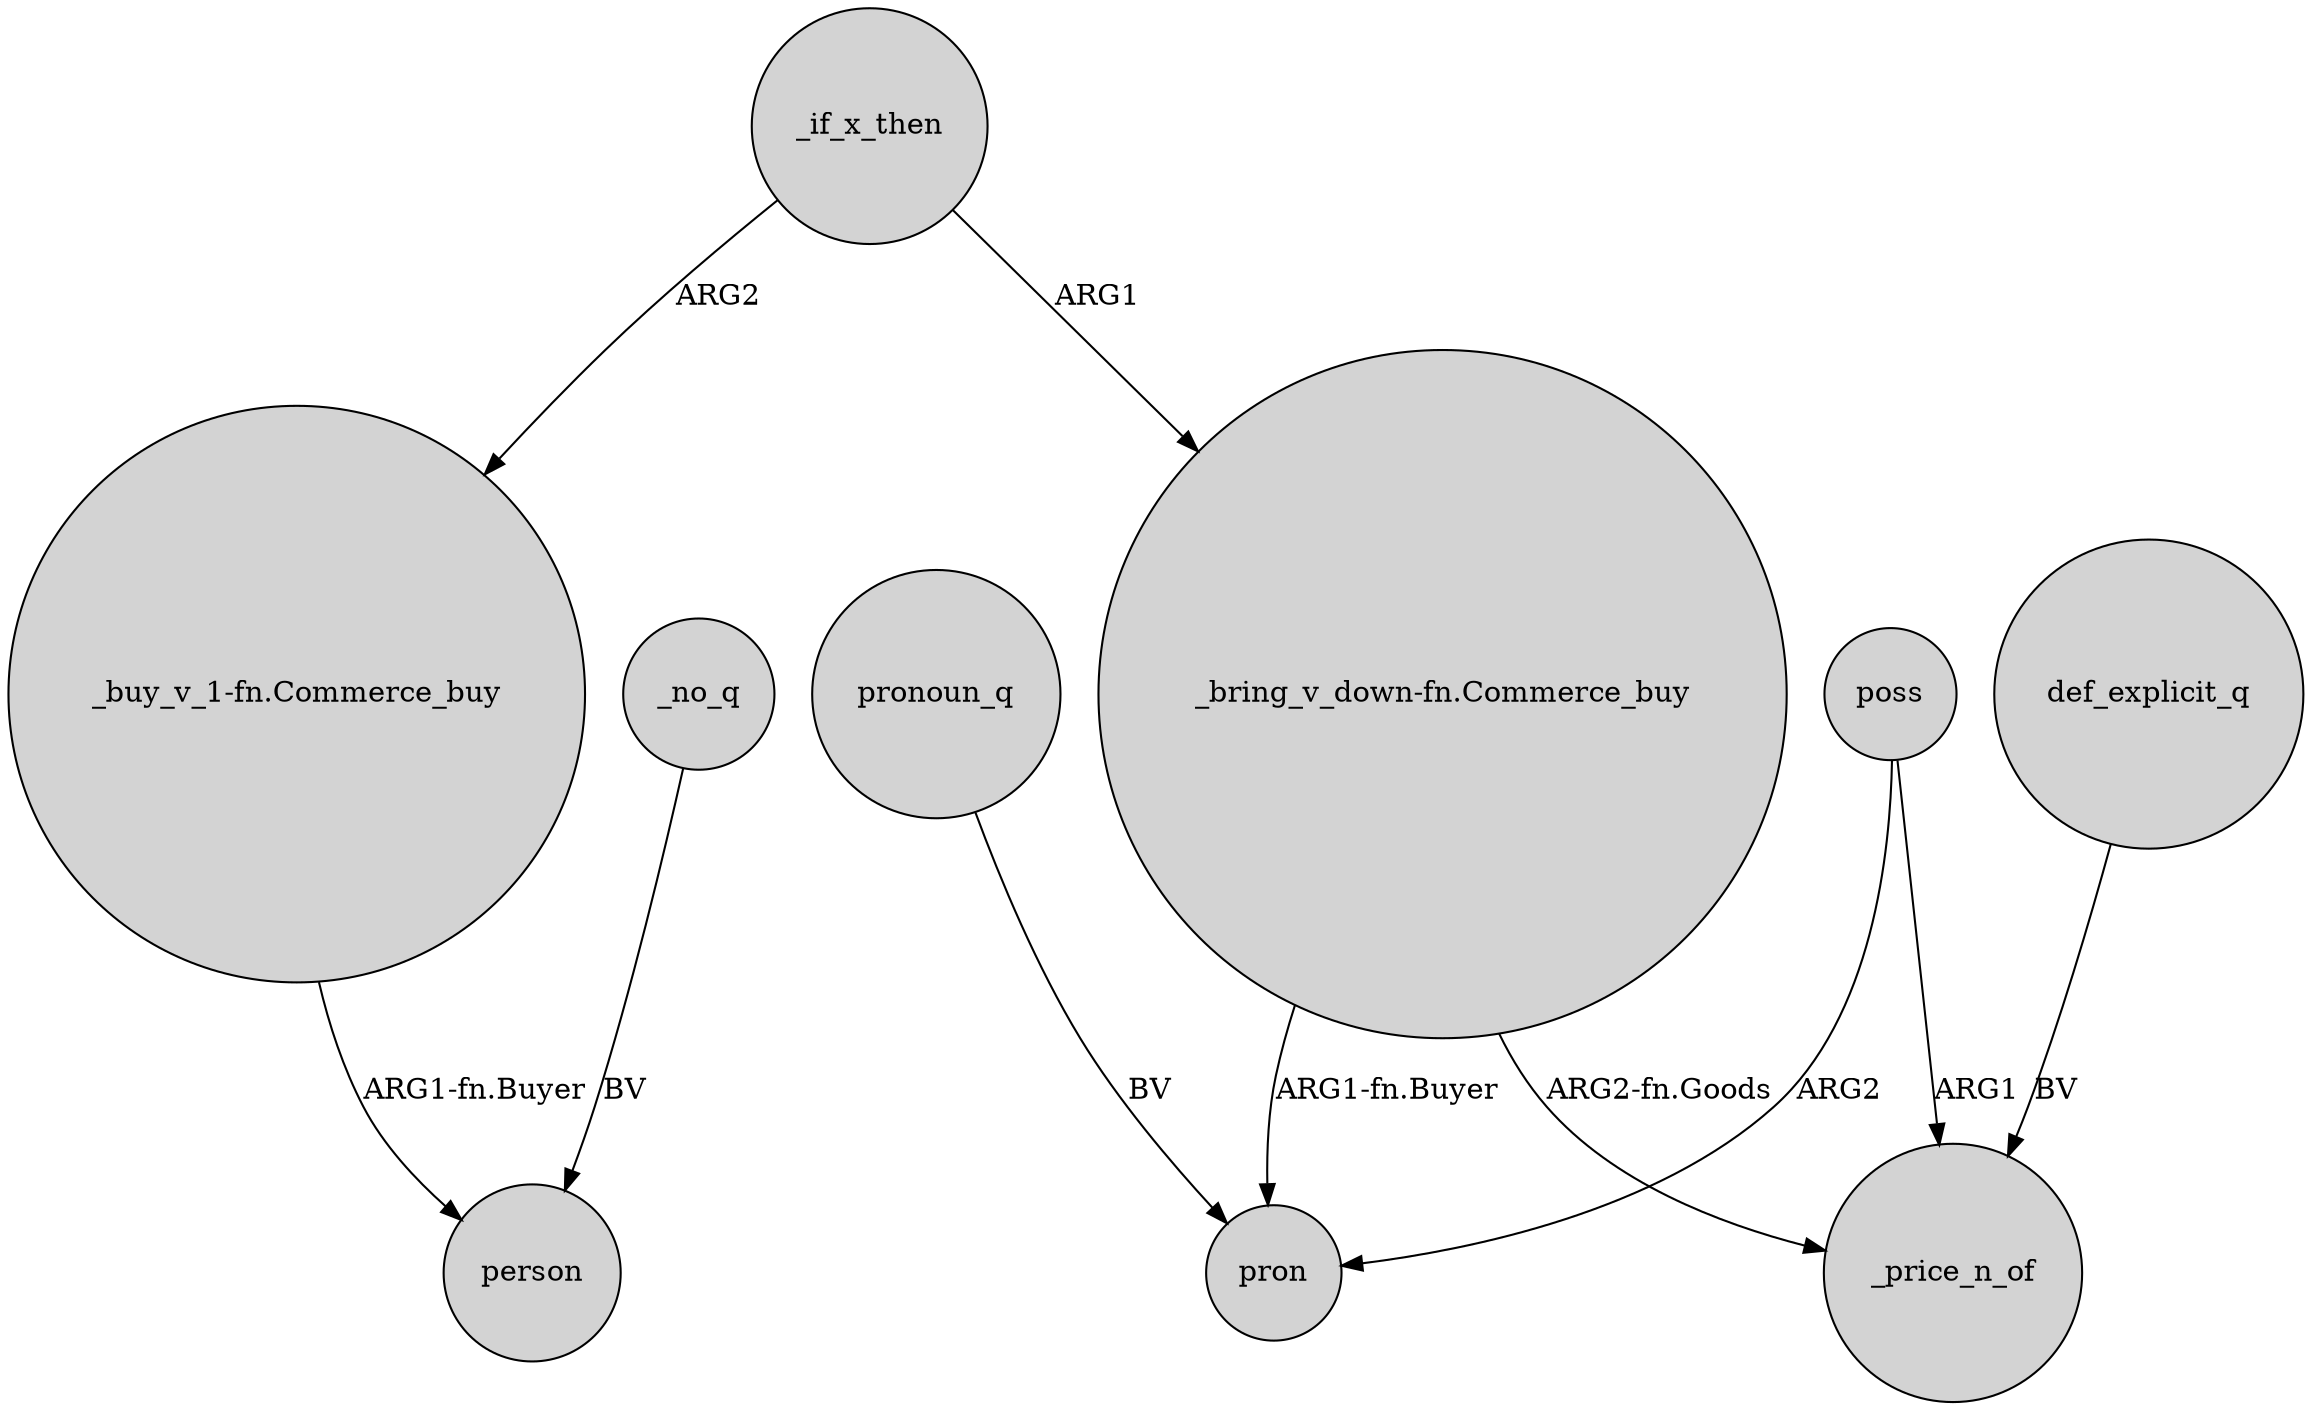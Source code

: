 digraph {
	node [shape=circle style=filled]
	_if_x_then -> "_buy_v_1-fn.Commerce_buy" [label=ARG2]
	_no_q -> person [label=BV]
	"_bring_v_down-fn.Commerce_buy" -> pron [label="ARG1-fn.Buyer"]
	_if_x_then -> "_bring_v_down-fn.Commerce_buy" [label=ARG1]
	pronoun_q -> pron [label=BV]
	"_buy_v_1-fn.Commerce_buy" -> person [label="ARG1-fn.Buyer"]
	poss -> _price_n_of [label=ARG1]
	poss -> pron [label=ARG2]
	def_explicit_q -> _price_n_of [label=BV]
	"_bring_v_down-fn.Commerce_buy" -> _price_n_of [label="ARG2-fn.Goods"]
}
